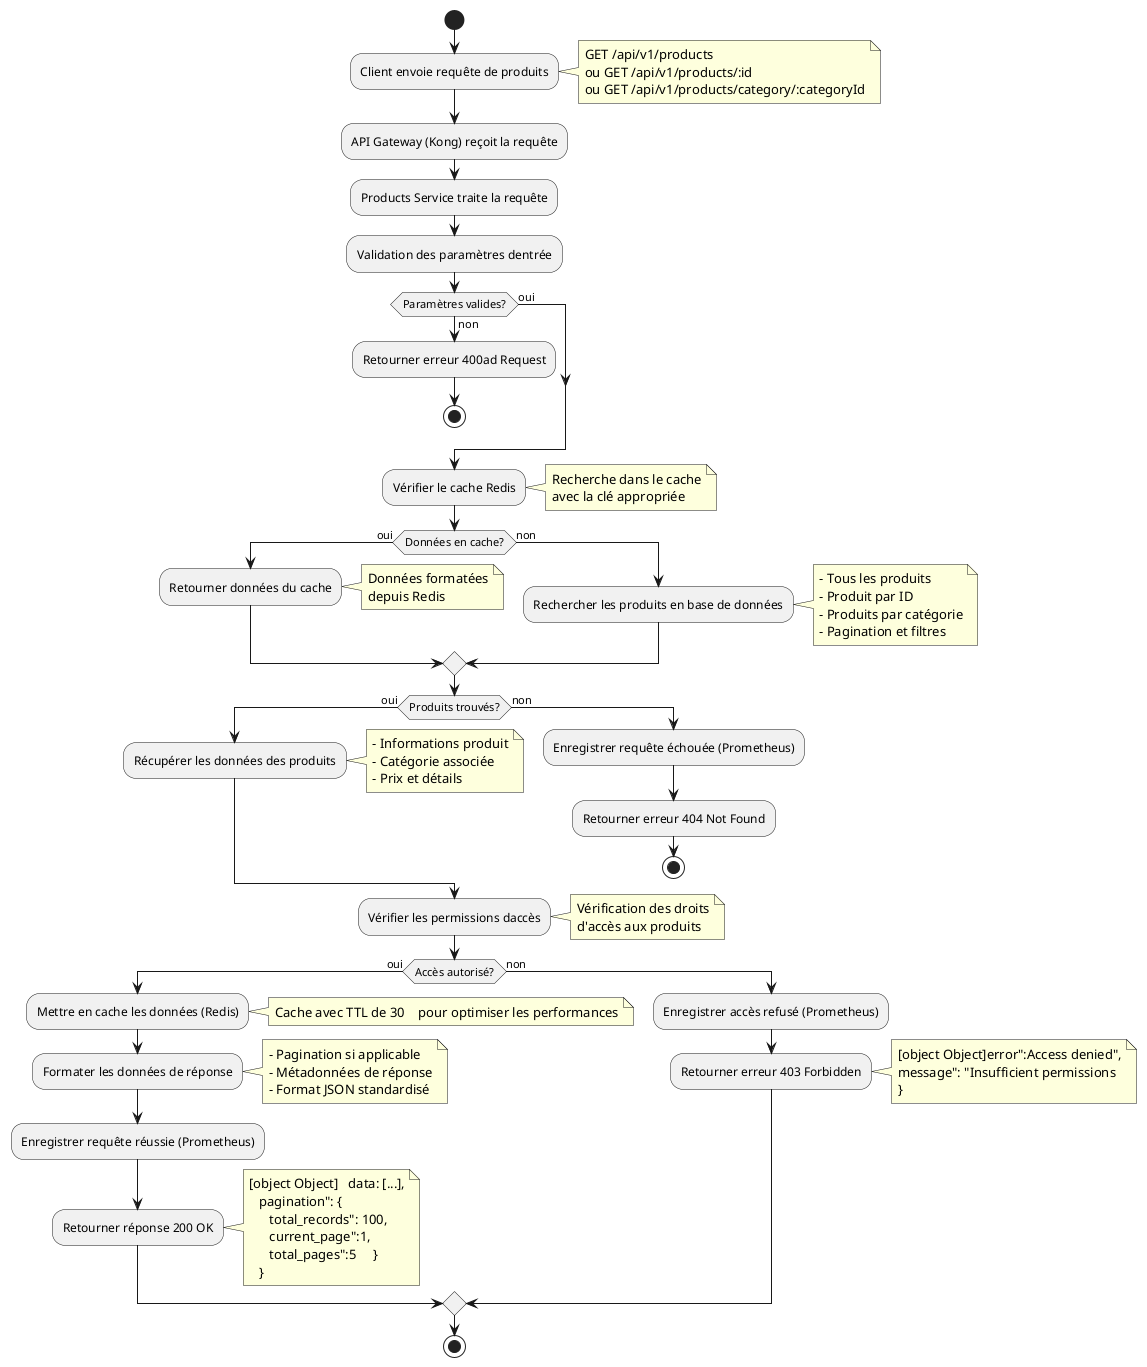 @startuml products-get

start

:Client envoie requête de produits;
note right
  GET /api/v1/products
  ou GET /api/v1/products/:id
  ou GET /api/v1/products/category/:categoryId
end note

:API Gateway (Kong) reçoit la requête;

:Products Service traite la requête;

:Validation des paramètres dentrée;
if (Paramètres valides?) then (oui)
else (non)
  :Retourner erreur 400ad Request;
  stop
endif

:Vérifier le cache Redis;
note right
  Recherche dans le cache
  avec la clé appropriée
end note

if (Données en cache?) then (oui)
  :Retourner données du cache;
  note right
    Données formatées
    depuis Redis
  end note
else (non)
  :Rechercher les produits en base de données;
  note right
    - Tous les produits
    - Produit par ID
    - Produits par catégorie
    - Pagination et filtres
  end note
endif

if (Produits trouvés?) then (oui)
  :Récupérer les données des produits;
  note right
    - Informations produit
    - Catégorie associée
    - Prix et détails
  end note
else (non)
  :Enregistrer requête échouée (Prometheus);
  :Retourner erreur 404 Not Found;
  stop
endif

:Vérifier les permissions daccès;
note right
  Vérification des droits
  d'accès aux produits
end note

if (Accès autorisé?) then (oui)
  :Mettre en cache les données (Redis);
  note right
    Cache avec TTL de 30    pour optimiser les performances
  end note
  
  :Formater les données de réponse;
  note right
    - Pagination si applicable
    - Métadonnées de réponse
    - Format JSON standardisé
  end note
  
  :Enregistrer requête réussie (Prometheus);
  
  :Retourner réponse 200 OK;
  note right
 [object Object]   data: [...],
    pagination": {
       total_records": 100,
       current_page":1,
       total_pages":5     }
    }
  end note
  
else (non)
  :Enregistrer accès refusé (Prometheus);
  :Retourner erreur 403 Forbidden;
  note right
    [object Object]error":Access denied",
    message": "Insufficient permissions
    }
  end note
endif

stop

@enduml 
